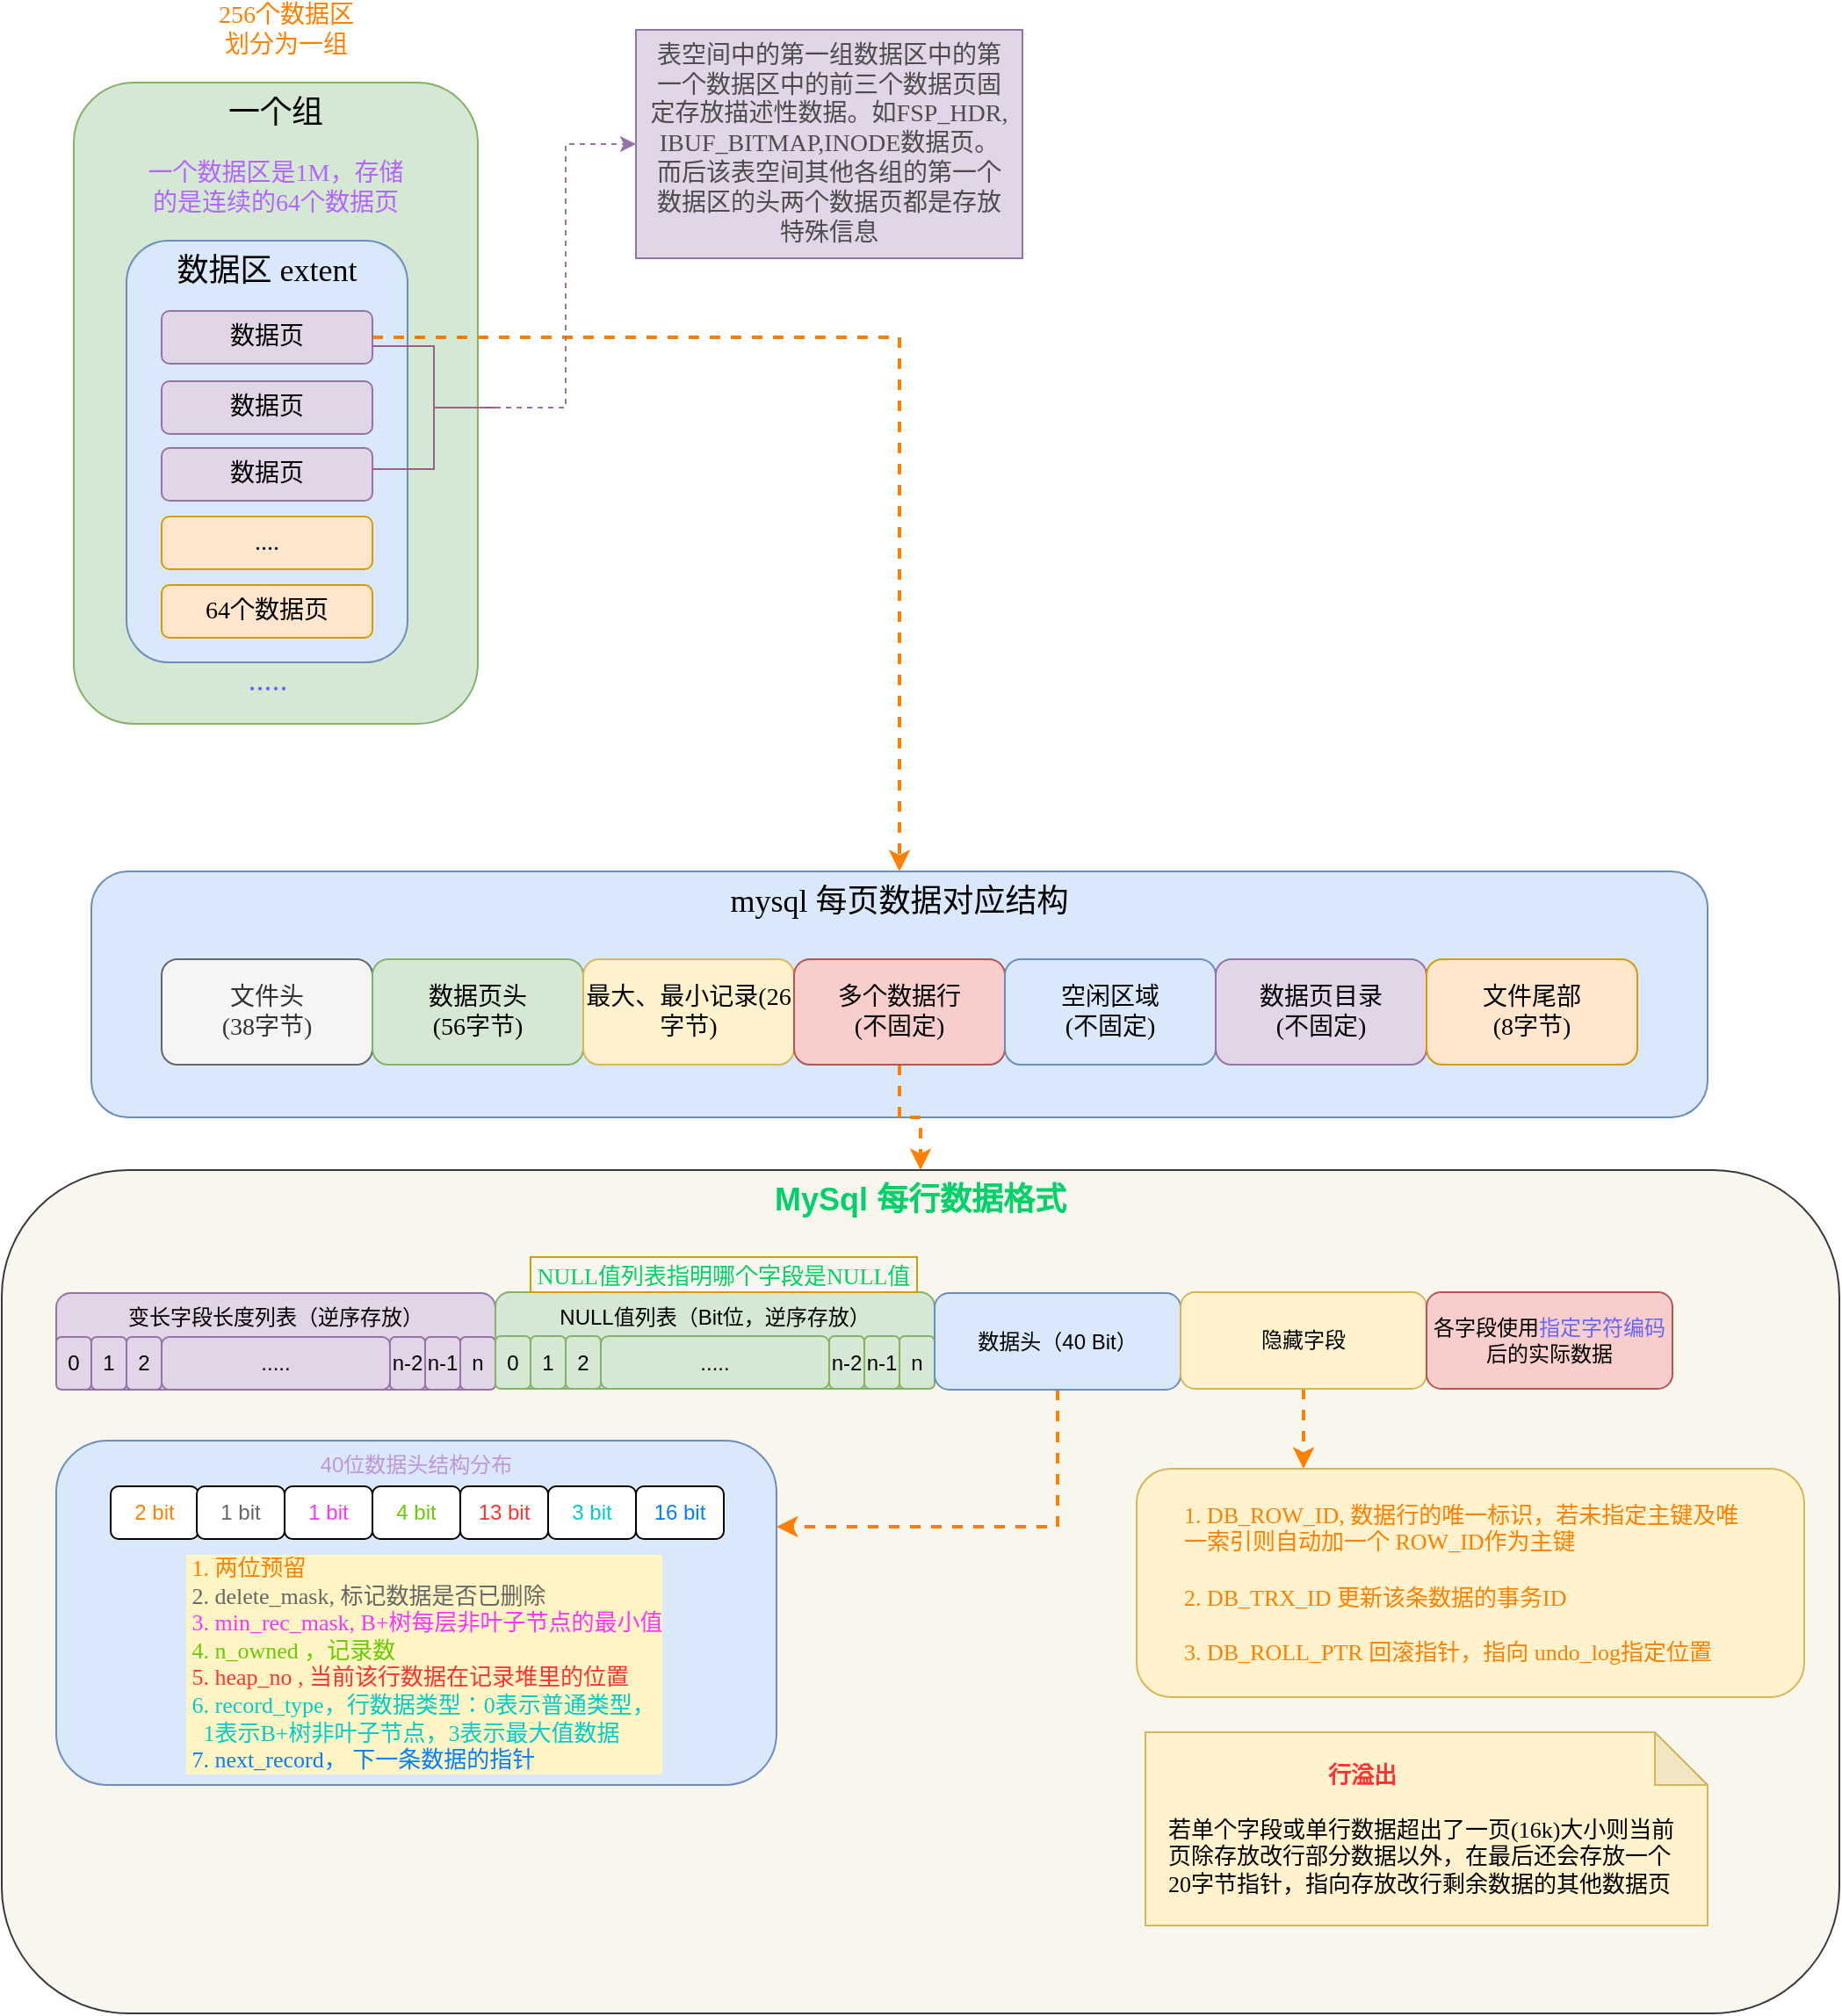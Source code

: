 <mxfile version="14.1.8" type="device" pages="2"><diagram id="W3wFVT-2R2XJt4Sm2jp0" name="MySQL底层数据结构"><mxGraphModel dx="1422" dy="822" grid="1" gridSize="10" guides="1" tooltips="1" connect="1" arrows="1" fold="1" page="1" pageScale="1" pageWidth="827" pageHeight="1169" math="0" shadow="0"><root><mxCell id="0"/><mxCell id="1" parent="0"/><mxCell id="JH9jD2ulBKJ6MG-4rt3J-68" value="一个组" style="rounded=1;whiteSpace=wrap;html=1;labelBackgroundColor=none;fillColor=#d5e8d4;fontFamily=Tahoma;fontSize=18;align=center;verticalAlign=top;strokeColor=#82b366;" parent="1" vertex="1"><mxGeometry x="170" y="70" width="230" height="365" as="geometry"/></mxCell><mxCell id="JH9jD2ulBKJ6MG-4rt3J-1" value="MySql 每行数据格式" style="rounded=1;whiteSpace=wrap;html=1;verticalAlign=top;fontStyle=1;fontSize=18;fillColor=#f9f7ed;strokeColor=#36393d;fontColor=#00D169;" parent="1" vertex="1"><mxGeometry x="129" y="689" width="1046" height="480" as="geometry"/></mxCell><mxCell id="JH9jD2ulBKJ6MG-4rt3J-2" value="变长字段长度列表（逆序存放）" style="rounded=1;whiteSpace=wrap;html=1;verticalAlign=top;fillColor=#e1d5e7;strokeColor=#9673a6;" parent="1" vertex="1"><mxGeometry x="160" y="759" width="250" height="55" as="geometry"/></mxCell><mxCell id="JH9jD2ulBKJ6MG-4rt3J-3" value="0" style="rounded=1;whiteSpace=wrap;html=1;fillColor=#e1d5e7;strokeColor=#9673a6;" parent="1" vertex="1"><mxGeometry x="160" y="784" width="20" height="30" as="geometry"/></mxCell><mxCell id="JH9jD2ulBKJ6MG-4rt3J-4" value="1" style="rounded=1;whiteSpace=wrap;html=1;fillColor=#e1d5e7;strokeColor=#9673a6;" parent="1" vertex="1"><mxGeometry x="180" y="784" width="20" height="30" as="geometry"/></mxCell><mxCell id="JH9jD2ulBKJ6MG-4rt3J-5" value="2" style="rounded=1;whiteSpace=wrap;html=1;fillColor=#e1d5e7;strokeColor=#9673a6;" parent="1" vertex="1"><mxGeometry x="200" y="784" width="20" height="30" as="geometry"/></mxCell><mxCell id="JH9jD2ulBKJ6MG-4rt3J-6" value="....." style="rounded=1;whiteSpace=wrap;html=1;fillColor=#e1d5e7;strokeColor=#9673a6;" parent="1" vertex="1"><mxGeometry x="220" y="784" width="130" height="30" as="geometry"/></mxCell><mxCell id="JH9jD2ulBKJ6MG-4rt3J-8" value="n-2" style="rounded=1;whiteSpace=wrap;html=1;fillColor=#e1d5e7;strokeColor=#9673a6;" parent="1" vertex="1"><mxGeometry x="350" y="784" width="20" height="30" as="geometry"/></mxCell><mxCell id="JH9jD2ulBKJ6MG-4rt3J-9" value="n-1" style="rounded=1;whiteSpace=wrap;html=1;fillColor=#e1d5e7;strokeColor=#9673a6;" parent="1" vertex="1"><mxGeometry x="370" y="784" width="20" height="30" as="geometry"/></mxCell><mxCell id="JH9jD2ulBKJ6MG-4rt3J-10" value="n" style="rounded=1;whiteSpace=wrap;html=1;fillColor=#e1d5e7;strokeColor=#9673a6;" parent="1" vertex="1"><mxGeometry x="390" y="784" width="20" height="30" as="geometry"/></mxCell><mxCell id="JH9jD2ulBKJ6MG-4rt3J-11" value="NULL值列表（Bit位，逆序存放）" style="rounded=1;whiteSpace=wrap;html=1;verticalAlign=top;fillColor=#d5e8d4;strokeColor=#82b366;" parent="1" vertex="1"><mxGeometry x="410" y="758.5" width="250" height="55" as="geometry"/></mxCell><mxCell id="JH9jD2ulBKJ6MG-4rt3J-12" value="0" style="rounded=1;whiteSpace=wrap;html=1;fillColor=#d5e8d4;strokeColor=#82b366;" parent="1" vertex="1"><mxGeometry x="410" y="783.5" width="20" height="30" as="geometry"/></mxCell><mxCell id="JH9jD2ulBKJ6MG-4rt3J-13" value="1" style="rounded=1;whiteSpace=wrap;html=1;fillColor=#d5e8d4;strokeColor=#82b366;" parent="1" vertex="1"><mxGeometry x="430" y="783.5" width="20" height="30" as="geometry"/></mxCell><mxCell id="JH9jD2ulBKJ6MG-4rt3J-14" value="2" style="rounded=1;whiteSpace=wrap;html=1;fillColor=#d5e8d4;strokeColor=#82b366;" parent="1" vertex="1"><mxGeometry x="450" y="783.5" width="20" height="30" as="geometry"/></mxCell><mxCell id="JH9jD2ulBKJ6MG-4rt3J-15" value="....." style="rounded=1;whiteSpace=wrap;html=1;fillColor=#d5e8d4;strokeColor=#82b366;" parent="1" vertex="1"><mxGeometry x="470" y="783.5" width="130" height="30" as="geometry"/></mxCell><mxCell id="JH9jD2ulBKJ6MG-4rt3J-16" value="n-2" style="rounded=1;whiteSpace=wrap;html=1;fillColor=#d5e8d4;strokeColor=#82b366;" parent="1" vertex="1"><mxGeometry x="600" y="783.5" width="20" height="30" as="geometry"/></mxCell><mxCell id="JH9jD2ulBKJ6MG-4rt3J-17" value="n-1" style="rounded=1;whiteSpace=wrap;html=1;fillColor=#d5e8d4;strokeColor=#82b366;" parent="1" vertex="1"><mxGeometry x="620" y="783.5" width="20" height="30" as="geometry"/></mxCell><mxCell id="JH9jD2ulBKJ6MG-4rt3J-18" value="n" style="rounded=1;whiteSpace=wrap;html=1;fillColor=#d5e8d4;strokeColor=#82b366;" parent="1" vertex="1"><mxGeometry x="640" y="783.5" width="20" height="30" as="geometry"/></mxCell><mxCell id="JH9jD2ulBKJ6MG-4rt3J-44" style="edgeStyle=orthogonalEdgeStyle;rounded=0;orthogonalLoop=1;jettySize=auto;html=1;exitX=0.5;exitY=1;exitDx=0;exitDy=0;fontFamily=Tahoma;fontSize=13;fontColor=#A680B8;dashed=1;strokeColor=#FF8000;strokeWidth=2;entryX=1;entryY=0.25;entryDx=0;entryDy=0;" parent="1" source="JH9jD2ulBKJ6MG-4rt3J-19" target="JH9jD2ulBKJ6MG-4rt3J-21" edge="1"><mxGeometry relative="1" as="geometry"><Array as="points"><mxPoint x="730" y="892"/></Array></mxGeometry></mxCell><mxCell id="JH9jD2ulBKJ6MG-4rt3J-19" value="数据头（40 Bit）" style="rounded=1;whiteSpace=wrap;html=1;verticalAlign=middle;fillColor=#dae8fc;strokeColor=#6c8ebf;" parent="1" vertex="1"><mxGeometry x="660" y="759" width="140" height="55" as="geometry"/></mxCell><mxCell id="JH9jD2ulBKJ6MG-4rt3J-49" style="edgeStyle=orthogonalEdgeStyle;rounded=0;orthogonalLoop=1;jettySize=auto;html=1;exitX=0.5;exitY=1;exitDx=0;exitDy=0;dashed=1;strokeColor=#FF8000;strokeWidth=2;fontFamily=Tahoma;fontSize=13;fontColor=#FF8000;entryX=0.25;entryY=0;entryDx=0;entryDy=0;" parent="1" source="JH9jD2ulBKJ6MG-4rt3J-20" target="JH9jD2ulBKJ6MG-4rt3J-47" edge="1"><mxGeometry relative="1" as="geometry"/></mxCell><mxCell id="JH9jD2ulBKJ6MG-4rt3J-20" value="隐藏字段" style="rounded=1;whiteSpace=wrap;html=1;verticalAlign=middle;labelBackgroundColor=none;fillColor=#fff2cc;strokeColor=#d6b656;" parent="1" vertex="1"><mxGeometry x="800" y="758.5" width="140" height="55" as="geometry"/></mxCell><mxCell id="JH9jD2ulBKJ6MG-4rt3J-21" value="&lt;font color=&quot;#c195d6&quot;&gt;40位数据头结构分布&lt;/font&gt;" style="rounded=1;whiteSpace=wrap;html=1;verticalAlign=top;fillColor=#dae8fc;strokeColor=#6c8ebf;" parent="1" vertex="1"><mxGeometry x="160" y="843" width="410" height="196" as="geometry"/></mxCell><mxCell id="JH9jD2ulBKJ6MG-4rt3J-22" value="2 bit" style="rounded=1;whiteSpace=wrap;html=1;fontColor=#FF8000;" parent="1" vertex="1"><mxGeometry x="191" y="869" width="50" height="30" as="geometry"/></mxCell><mxCell id="JH9jD2ulBKJ6MG-4rt3J-27" value="1 bit" style="rounded=1;whiteSpace=wrap;html=1;fontColor=#666666;" parent="1" vertex="1"><mxGeometry x="240" y="869" width="50" height="30" as="geometry"/></mxCell><mxCell id="JH9jD2ulBKJ6MG-4rt3J-28" value="1 bit" style="rounded=1;whiteSpace=wrap;html=1;fontColor=#FF33FF;" parent="1" vertex="1"><mxGeometry x="290" y="869" width="50" height="30" as="geometry"/></mxCell><mxCell id="JH9jD2ulBKJ6MG-4rt3J-36" value="4 bit" style="rounded=1;whiteSpace=wrap;html=1;fontColor=#66CC00;" parent="1" vertex="1"><mxGeometry x="340" y="869" width="50" height="30" as="geometry"/></mxCell><mxCell id="JH9jD2ulBKJ6MG-4rt3J-37" value="13 bit" style="rounded=1;whiteSpace=wrap;html=1;fontColor=#FF3333;" parent="1" vertex="1"><mxGeometry x="390" y="869" width="50" height="30" as="geometry"/></mxCell><mxCell id="JH9jD2ulBKJ6MG-4rt3J-38" value="3 bit" style="rounded=1;whiteSpace=wrap;html=1;fontColor=#00CCCC;" parent="1" vertex="1"><mxGeometry x="440" y="869" width="50" height="30" as="geometry"/></mxCell><mxCell id="JH9jD2ulBKJ6MG-4rt3J-39" value="16 bit" style="rounded=1;whiteSpace=wrap;html=1;fontColor=#007FFF;" parent="1" vertex="1"><mxGeometry x="490" y="869" width="50" height="30" as="geometry"/></mxCell><mxCell id="JH9jD2ulBKJ6MG-4rt3J-43" value="&amp;nbsp;1. 两位预留&lt;br style=&quot;font-size: 13px&quot;&gt;&lt;span style=&quot;color: rgb(102 , 102 , 102) ; font-size: 13px&quot;&gt;&amp;nbsp;2. delete_mask, 标记数据是否已删除&lt;br style=&quot;font-size: 13px&quot;&gt;&lt;/span&gt;&lt;span style=&quot;color: rgb(255 , 51 , 255) ; font-size: 13px&quot;&gt;&amp;nbsp;3. min_rec_mask, B+树每层非叶子节点的最小值&lt;br style=&quot;font-size: 13px&quot;&gt;&lt;/span&gt;&lt;span style=&quot;color: rgb(102 , 204 , 0) ; font-size: 13px&quot;&gt;&amp;nbsp;4. n_owned ，记录数&lt;br style=&quot;font-size: 13px&quot;&gt;&lt;/span&gt;&lt;span style=&quot;color: rgb(255 , 51 , 51) ; font-size: 13px&quot;&gt;&amp;nbsp;5. heap_no , 当前该行数据在记录堆里的位置&lt;br style=&quot;font-size: 13px&quot;&gt;&lt;/span&gt;&lt;font color=&quot;#00cccc&quot;&gt;&lt;span style=&quot;font-size: 13px&quot;&gt;&amp;nbsp;&lt;/span&gt;&lt;span style=&quot;font-size: 13px&quot;&gt;6. record_type，行数据类型：0表示普通类型，&lt;/span&gt;&lt;br style=&quot;font-size: 13px&quot;&gt;&lt;/font&gt;&lt;span style=&quot;font-size: 13px&quot;&gt;&lt;font color=&quot;#00cccc&quot;&gt;&amp;nbsp; &amp;nbsp;1表示B+树非叶子节点，3表示最大值数据&lt;/font&gt;&lt;br style=&quot;font-size: 13px&quot;&gt;&lt;/span&gt;&lt;span style=&quot;color: rgb(0 , 127 , 255) ; font-size: 13px&quot;&gt;&amp;nbsp;7. next_record， 下一条数据的指针&lt;/span&gt;&lt;span style=&quot;color: rgb(255 , 51 , 255) ; font-size: 13px&quot;&gt;&lt;br style=&quot;font-size: 13px&quot;&gt;&lt;/span&gt;" style="text;html=1;strokeColor=none;fillColor=none;align=left;verticalAlign=top;whiteSpace=wrap;rounded=0;fontColor=#FF8000;fontSize=13;fontFamily=Tahoma;spacingTop=0;labelBackgroundColor=#FFF4C3;horizontal=1;spacing=4;" parent="1" vertex="1"><mxGeometry x="230" y="899" width="299" height="130" as="geometry"/></mxCell><mxCell id="JH9jD2ulBKJ6MG-4rt3J-45" value="NULL值列表指明哪个字段是NULL值" style="text;html=1;strokeColor=#d79b00;align=center;verticalAlign=middle;whiteSpace=wrap;rounded=0;labelBackgroundColor=none;fontFamily=Tahoma;fontSize=13;fontColor=#00D169;" parent="1" vertex="1"><mxGeometry x="430" y="738.5" width="220" height="20" as="geometry"/></mxCell><mxCell id="JH9jD2ulBKJ6MG-4rt3J-46" value="各字段使用&lt;font color=&quot;#6666ff&quot;&gt;指定字符编码&lt;/font&gt;后的实际数据" style="rounded=1;whiteSpace=wrap;html=1;verticalAlign=middle;fillColor=#f8cecc;strokeColor=#b85450;" parent="1" vertex="1"><mxGeometry x="940" y="758.5" width="140" height="55" as="geometry"/></mxCell><mxCell id="JH9jD2ulBKJ6MG-4rt3J-47" value="" style="rounded=1;whiteSpace=wrap;html=1;labelBackgroundColor=none;fillColor=#fff2cc;fontFamily=Tahoma;fontSize=13;align=left;strokeColor=#d6b656;" parent="1" vertex="1"><mxGeometry x="775" y="859" width="380" height="130" as="geometry"/></mxCell><mxCell id="JH9jD2ulBKJ6MG-4rt3J-48" value="1. DB_ROW_ID, 数据行的唯一标识，若未指定主键及唯一索引则自动加一个 ROW_ID作为主键&lt;br style=&quot;font-size: 13px;&quot;&gt;&lt;br style=&quot;font-size: 13px;&quot;&gt;2. DB_TRX_ID 更新该条数据的事务ID&lt;br style=&quot;font-size: 13px;&quot;&gt;&lt;br style=&quot;font-size: 13px;&quot;&gt;3. DB_ROLL_PTR 回滚指针，指向 undo_log指定位置" style="text;html=1;strokeColor=none;fillColor=none;align=left;verticalAlign=middle;whiteSpace=wrap;rounded=0;labelBackgroundColor=none;fontFamily=Tahoma;fontSize=13;fontColor=#FF8000;" parent="1" vertex="1"><mxGeometry x="800" y="869" width="330" height="110" as="geometry"/></mxCell><mxCell id="JH9jD2ulBKJ6MG-4rt3J-50" value="&amp;nbsp; &amp;nbsp; &amp;nbsp; &amp;nbsp; &amp;nbsp; &amp;nbsp; &amp;nbsp; &amp;nbsp; &amp;nbsp; &amp;nbsp; &amp;nbsp; &amp;nbsp; &amp;nbsp; &amp;nbsp; &lt;b&gt;&lt;font color=&quot;#ff3333&quot;&gt;行溢出&lt;br&gt;&lt;/font&gt;&lt;/b&gt;&lt;br&gt;若单个字段或单行数据超出了一页(16k)大小则当前页除存放改行部分数据以外，在最后还会存放一个20字节指针，指向存放改行剩余数据的其他数据页" style="shape=note;whiteSpace=wrap;html=1;backgroundOutline=1;darkOpacity=0.05;labelBackgroundColor=none;fillColor=#fff2cc;fontFamily=Tahoma;fontSize=13;align=left;strokeColor=#d6b656;spacingTop=0;spacingBottom=0;spacingLeft=11;spacingRight=9;" parent="1" vertex="1"><mxGeometry x="780" y="1009" width="320" height="110" as="geometry"/></mxCell><mxCell id="JH9jD2ulBKJ6MG-4rt3J-51" value="mysql 每页数据对应结构" style="rounded=1;whiteSpace=wrap;html=1;labelBackgroundColor=none;fillColor=#dae8fc;fontFamily=Tahoma;fontSize=18;align=center;verticalAlign=top;strokeColor=#6c8ebf;" parent="1" vertex="1"><mxGeometry x="180" y="519" width="920" height="140" as="geometry"/></mxCell><mxCell id="JH9jD2ulBKJ6MG-4rt3J-52" value="文件头&lt;br&gt;(38字节)" style="rounded=1;whiteSpace=wrap;html=1;labelBackgroundColor=none;fillColor=#f5f5f5;fontFamily=Tahoma;fontSize=14;align=center;strokeColor=#666666;fontColor=#333333;" parent="1" vertex="1"><mxGeometry x="220" y="569" width="120" height="60" as="geometry"/></mxCell><mxCell id="JH9jD2ulBKJ6MG-4rt3J-53" value="数据页头&lt;br&gt;(56字节)" style="rounded=1;whiteSpace=wrap;html=1;labelBackgroundColor=none;fillColor=#d5e8d4;fontFamily=Tahoma;fontSize=14;align=center;strokeColor=#82b366;" parent="1" vertex="1"><mxGeometry x="340" y="569" width="120" height="60" as="geometry"/></mxCell><mxCell id="JH9jD2ulBKJ6MG-4rt3J-54" value="最大、最小记录(26字节)" style="rounded=1;whiteSpace=wrap;html=1;labelBackgroundColor=none;fillColor=#fff2cc;fontFamily=Tahoma;fontSize=14;align=center;strokeColor=#d6b656;" parent="1" vertex="1"><mxGeometry x="460" y="569" width="120" height="60" as="geometry"/></mxCell><mxCell id="JH9jD2ulBKJ6MG-4rt3J-59" style="edgeStyle=orthogonalEdgeStyle;rounded=0;orthogonalLoop=1;jettySize=auto;html=1;exitX=0.5;exitY=1;exitDx=0;exitDy=0;entryX=0.5;entryY=0;entryDx=0;entryDy=0;dashed=1;strokeColor=#FF8000;strokeWidth=2;fontFamily=Tahoma;fontSize=18;fontColor=#FF8000;" parent="1" source="JH9jD2ulBKJ6MG-4rt3J-55" target="JH9jD2ulBKJ6MG-4rt3J-1" edge="1"><mxGeometry relative="1" as="geometry"/></mxCell><mxCell id="JH9jD2ulBKJ6MG-4rt3J-55" value="多个数据行&lt;br&gt;(不固定)" style="rounded=1;whiteSpace=wrap;html=1;labelBackgroundColor=none;fillColor=#f8cecc;fontFamily=Tahoma;fontSize=14;align=center;strokeColor=#b85450;" parent="1" vertex="1"><mxGeometry x="580" y="569" width="120" height="60" as="geometry"/></mxCell><mxCell id="JH9jD2ulBKJ6MG-4rt3J-56" value="空闲区域&lt;br&gt;(不固定)" style="rounded=1;whiteSpace=wrap;html=1;labelBackgroundColor=none;fillColor=#dae8fc;fontFamily=Tahoma;fontSize=14;align=center;strokeColor=#6c8ebf;" parent="1" vertex="1"><mxGeometry x="700" y="569" width="120" height="60" as="geometry"/></mxCell><mxCell id="JH9jD2ulBKJ6MG-4rt3J-57" value="数据页目录&lt;br&gt;(不固定)" style="rounded=1;whiteSpace=wrap;html=1;labelBackgroundColor=none;fillColor=#e1d5e7;fontFamily=Tahoma;fontSize=14;align=center;strokeColor=#9673a6;" parent="1" vertex="1"><mxGeometry x="820" y="569" width="120" height="60" as="geometry"/></mxCell><mxCell id="JH9jD2ulBKJ6MG-4rt3J-58" value="文件尾部&lt;br&gt;(8字节)" style="rounded=1;whiteSpace=wrap;html=1;labelBackgroundColor=none;fillColor=#ffe6cc;fontFamily=Tahoma;fontSize=14;align=center;strokeColor=#d79b00;" parent="1" vertex="1"><mxGeometry x="940" y="569" width="120" height="60" as="geometry"/></mxCell><mxCell id="JH9jD2ulBKJ6MG-4rt3J-60" value="数据区 extent" style="rounded=1;whiteSpace=wrap;html=1;labelBackgroundColor=none;fillColor=#dae8fc;fontFamily=Tahoma;fontSize=18;align=center;verticalAlign=top;strokeColor=#6c8ebf;" parent="1" vertex="1"><mxGeometry x="200" y="160" width="160" height="240" as="geometry"/></mxCell><mxCell id="JH9jD2ulBKJ6MG-4rt3J-65" style="edgeStyle=orthogonalEdgeStyle;rounded=0;orthogonalLoop=1;jettySize=auto;html=1;exitX=1;exitY=0.5;exitDx=0;exitDy=0;entryX=0.5;entryY=0;entryDx=0;entryDy=0;dashed=1;strokeColor=#FF8000;strokeWidth=2;fontFamily=Tahoma;fontSize=14;fontColor=#FF8000;" parent="1" source="JH9jD2ulBKJ6MG-4rt3J-61" target="JH9jD2ulBKJ6MG-4rt3J-51" edge="1"><mxGeometry relative="1" as="geometry"/></mxCell><mxCell id="JH9jD2ulBKJ6MG-4rt3J-61" value="数据页" style="rounded=1;whiteSpace=wrap;html=1;labelBackgroundColor=none;fillColor=#e1d5e7;fontFamily=Tahoma;fontSize=14;align=center;strokeColor=#9673a6;" parent="1" vertex="1"><mxGeometry x="220" y="200" width="120" height="30" as="geometry"/></mxCell><mxCell id="JH9jD2ulBKJ6MG-4rt3J-62" value="数据页" style="rounded=1;whiteSpace=wrap;html=1;labelBackgroundColor=none;fillColor=#e1d5e7;fontFamily=Tahoma;fontSize=14;align=center;strokeColor=#9673a6;" parent="1" vertex="1"><mxGeometry x="220" y="240" width="120" height="30" as="geometry"/></mxCell><mxCell id="JH9jD2ulBKJ6MG-4rt3J-63" value="...." style="rounded=1;whiteSpace=wrap;html=1;labelBackgroundColor=none;fillColor=#ffe6cc;fontFamily=Tahoma;fontSize=14;align=center;strokeColor=#d79b00;" parent="1" vertex="1"><mxGeometry x="220" y="317" width="120" height="30" as="geometry"/></mxCell><mxCell id="JH9jD2ulBKJ6MG-4rt3J-64" value="64个数据页" style="rounded=1;whiteSpace=wrap;html=1;labelBackgroundColor=none;fillColor=#ffe6cc;fontFamily=Tahoma;fontSize=14;align=center;strokeColor=#d79b00;" parent="1" vertex="1"><mxGeometry x="220" y="356" width="120" height="30" as="geometry"/></mxCell><mxCell id="JH9jD2ulBKJ6MG-4rt3J-66" value="一个数据区是1M，存储的是连续的64个数据页" style="text;html=1;strokeColor=none;fillColor=none;align=center;verticalAlign=middle;whiteSpace=wrap;rounded=0;labelBackgroundColor=none;fontFamily=Tahoma;fontSize=14;fontColor=#B266FF;" parent="1" vertex="1"><mxGeometry x="210" y="120" width="150" height="20" as="geometry"/></mxCell><mxCell id="JH9jD2ulBKJ6MG-4rt3J-67" value="256个数据区划分为一组" style="text;html=1;strokeColor=none;fillColor=none;align=center;verticalAlign=middle;whiteSpace=wrap;rounded=0;labelBackgroundColor=none;fontFamily=Tahoma;fontSize=14;fontColor=#FF8000;" parent="1" vertex="1"><mxGeometry x="245.5" y="30" width="90" height="20" as="geometry"/></mxCell><mxCell id="JH9jD2ulBKJ6MG-4rt3J-69" value="....." style="text;html=1;strokeColor=none;fillColor=none;align=center;verticalAlign=middle;whiteSpace=wrap;rounded=0;labelBackgroundColor=none;fontFamily=Tahoma;fontSize=18;fontColor=#6666FF;" parent="1" vertex="1"><mxGeometry x="245.5" y="400" width="69" height="20" as="geometry"/></mxCell><mxCell id="JH9jD2ulBKJ6MG-4rt3J-71" value="表空间中的第一组数据区中的第一个数据区中的前三个数据页固定存放描述性数据。如FSP_HDR, IBUF_BITMAP,INODE数据页。而后该表空间其他各组的第一个数据区的头两个数据页都是存放特殊信息" style="text;html=1;strokeColor=#9673a6;fillColor=#e1d5e7;align=center;verticalAlign=middle;whiteSpace=wrap;rounded=0;labelBackgroundColor=none;fontFamily=Tahoma;fontSize=14;fontColor=#4D4D4D;spacingBottom=0;spacingLeft=6;spacingRight=6;" parent="1" vertex="1"><mxGeometry x="490" y="40" width="220" height="130" as="geometry"/></mxCell><mxCell id="JH9jD2ulBKJ6MG-4rt3J-72" value="数据页" style="rounded=1;whiteSpace=wrap;html=1;labelBackgroundColor=none;fillColor=#e1d5e7;fontFamily=Tahoma;fontSize=14;align=center;strokeColor=#9673a6;" parent="1" vertex="1"><mxGeometry x="220" y="278" width="120" height="30" as="geometry"/></mxCell><mxCell id="JH9jD2ulBKJ6MG-4rt3J-74" style="edgeStyle=orthogonalEdgeStyle;rounded=0;orthogonalLoop=1;jettySize=auto;html=1;exitX=0;exitY=0.5;exitDx=0;exitDy=0;exitPerimeter=0;entryX=0;entryY=0.5;entryDx=0;entryDy=0;dashed=1;strokeColor=#9673a6;strokeWidth=1;fontFamily=Tahoma;fontSize=12;fontColor=#333333;fillColor=#e1d5e7;" parent="1" source="JH9jD2ulBKJ6MG-4rt3J-73" target="JH9jD2ulBKJ6MG-4rt3J-71" edge="1"><mxGeometry relative="1" as="geometry"/></mxCell><mxCell id="JH9jD2ulBKJ6MG-4rt3J-73" value="" style="strokeWidth=1;html=1;shape=mxgraph.flowchart.annotation_2;align=left;labelPosition=right;pointerEvents=1;labelBackgroundColor=none;fillColor=#e6d0de;fontFamily=Tahoma;fontSize=12;direction=west;strokeColor=#996185;gradientColor=#d5739d;" parent="1" vertex="1"><mxGeometry x="340" y="220" width="70" height="70" as="geometry"/></mxCell></root></mxGraphModel></diagram><diagram id="HLR2pGF6OGbKerVawsGT" name="Linux存储系统分层结构"><mxGraphModel dx="981" dy="567" grid="1" gridSize="10" guides="1" tooltips="1" connect="1" arrows="1" fold="1" page="1" pageScale="1" pageWidth="827" pageHeight="1169" math="0" shadow="0"><root><mxCell id="e93rAdlHMff2TMBjjK6E-0"/><mxCell id="e93rAdlHMff2TMBjjK6E-1" parent="e93rAdlHMff2TMBjjK6E-0"/><mxCell id="e93rAdlHMff2TMBjjK6E-2" value="VFS 层" style="rounded=1;whiteSpace=wrap;html=1;fillColor=#fff2cc;strokeColor=#d6b656;" vertex="1" parent="e93rAdlHMff2TMBjjK6E-1"><mxGeometry x="220" y="190" width="180" height="40" as="geometry"/></mxCell><mxCell id="e93rAdlHMff2TMBjjK6E-3" value="NFS" style="rounded=1;whiteSpace=wrap;html=1;fillColor=#e1d5e7;strokeColor=#9673a6;" vertex="1" parent="e93rAdlHMff2TMBjjK6E-1"><mxGeometry x="220" y="230" width="60" height="30" as="geometry"/></mxCell><mxCell id="e93rAdlHMff2TMBjjK6E-5" value="Ext2" style="rounded=1;whiteSpace=wrap;html=1;fillColor=#e1d5e7;strokeColor=#9673a6;" vertex="1" parent="e93rAdlHMff2TMBjjK6E-1"><mxGeometry x="280" y="230" width="60" height="30" as="geometry"/></mxCell><mxCell id="e93rAdlHMff2TMBjjK6E-6" value="Ext3" style="rounded=1;whiteSpace=wrap;html=1;fillColor=#e1d5e7;strokeColor=#9673a6;" vertex="1" parent="e93rAdlHMff2TMBjjK6E-1"><mxGeometry x="340" y="230" width="60" height="30" as="geometry"/></mxCell><mxCell id="e93rAdlHMff2TMBjjK6E-8" value="Page Cache" style="rounded=1;whiteSpace=wrap;html=1;fillColor=#ffe6cc;strokeColor=#d79b00;" vertex="1" parent="e93rAdlHMff2TMBjjK6E-1"><mxGeometry x="220" y="260" width="180" height="40" as="geometry"/></mxCell><mxCell id="e93rAdlHMff2TMBjjK6E-23" style="edgeStyle=orthogonalEdgeStyle;rounded=0;orthogonalLoop=1;jettySize=auto;html=1;exitX=0;exitY=0.5;exitDx=0;exitDy=0;entryX=1;entryY=0.5;entryDx=0;entryDy=0;fontSize=10;fontColor=#6666FF;dashed=1;fillColor=#f8cecc;strokeColor=#b85450;" edge="1" parent="e93rAdlHMff2TMBjjK6E-1" source="e93rAdlHMff2TMBjjK6E-9" target="e93rAdlHMff2TMBjjK6E-22"><mxGeometry relative="1" as="geometry"/></mxCell><mxCell id="e93rAdlHMff2TMBjjK6E-9" value="通用块层" style="rounded=1;whiteSpace=wrap;html=1;fillColor=#d5e8d4;strokeColor=#82b366;" vertex="1" parent="e93rAdlHMff2TMBjjK6E-1"><mxGeometry x="220" y="300" width="180" height="40" as="geometry"/></mxCell><mxCell id="e93rAdlHMff2TMBjjK6E-10" value="IO调度层" style="rounded=1;whiteSpace=wrap;html=1;fillColor=#f8cecc;strokeColor=#b85450;" vertex="1" parent="e93rAdlHMff2TMBjjK6E-1"><mxGeometry x="220" y="340" width="180" height="40" as="geometry"/></mxCell><mxCell id="e93rAdlHMff2TMBjjK6E-11" value="Block设备驱动层" style="rounded=1;whiteSpace=wrap;html=1;fillColor=#dae8fc;strokeColor=#6c8ebf;" vertex="1" parent="e93rAdlHMff2TMBjjK6E-1"><mxGeometry x="220" y="380" width="180" height="40" as="geometry"/></mxCell><mxCell id="e93rAdlHMff2TMBjjK6E-12" value="Block设备层" style="rounded=1;whiteSpace=wrap;html=1;fillColor=#d5e8d4;strokeColor=#82b366;" vertex="1" parent="e93rAdlHMff2TMBjjK6E-1"><mxGeometry x="220" y="420" width="180" height="40" as="geometry"/></mxCell><mxCell id="e93rAdlHMff2TMBjjK6E-13" value="1. mysql发起一次随机读写，实际会把磁盘IO请求交给Linux操作系统的VFS层。&lt;br style=&quot;font-size: 10px;&quot;&gt;2. 接着由VFS决定将IO请求交给具体的文件系统。&lt;br style=&quot;font-size: 10px;&quot;&gt;3. 文件系统会先在 Page Cache这个基于内存的缓存里查找数据，找到则返回，找不到则继续往下一层 通用Block层 发起请求。&lt;br style=&quot;font-size: 10px;&quot;&gt;4. 请求进入到 通用block层后，IO请求会转换为Block IO, 之后将block io请求转交给 IO 调度层&lt;br style=&quot;font-size: 10px;&quot;&gt;5. IO调度层接收到请求后，使用默认 CFQ公平调度算法进行调度。" style="text;html=1;strokeColor=none;fillColor=none;align=left;verticalAlign=middle;whiteSpace=wrap;rounded=0;fontSize=10;fontColor=#6666FF;" vertex="1" parent="e93rAdlHMff2TMBjjK6E-1"><mxGeometry x="460" y="190" width="260" height="140" as="geometry"/></mxCell><mxCell id="e93rAdlHMff2TMBjjK6E-19" style="edgeStyle=orthogonalEdgeStyle;rounded=0;orthogonalLoop=1;jettySize=auto;html=1;exitX=1;exitY=0.5;exitDx=0;exitDy=0;entryX=0;entryY=0.5;entryDx=0;entryDy=0;fontColor=#333333;" edge="1" parent="e93rAdlHMff2TMBjjK6E-1" source="e93rAdlHMff2TMBjjK6E-14" target="e93rAdlHMff2TMBjjK6E-15"><mxGeometry relative="1" as="geometry"><Array as="points"><mxPoint x="180" y="677.5"/><mxPoint x="180" y="622.5"/></Array></mxGeometry></mxCell><mxCell id="e93rAdlHMff2TMBjjK6E-20" style="edgeStyle=orthogonalEdgeStyle;rounded=0;orthogonalLoop=1;jettySize=auto;html=1;exitX=1;exitY=0.5;exitDx=0;exitDy=0;entryX=0;entryY=0.5;entryDx=0;entryDy=0;fontColor=#333333;" edge="1" parent="e93rAdlHMff2TMBjjK6E-1" source="e93rAdlHMff2TMBjjK6E-14" target="e93rAdlHMff2TMBjjK6E-16"><mxGeometry relative="1" as="geometry"/></mxCell><mxCell id="e93rAdlHMff2TMBjjK6E-21" style="edgeStyle=orthogonalEdgeStyle;rounded=0;orthogonalLoop=1;jettySize=auto;html=1;exitX=1;exitY=0.5;exitDx=0;exitDy=0;entryX=0;entryY=0.5;entryDx=0;entryDy=0;fontColor=#333333;" edge="1" parent="e93rAdlHMff2TMBjjK6E-1" source="e93rAdlHMff2TMBjjK6E-14" target="e93rAdlHMff2TMBjjK6E-17"><mxGeometry relative="1" as="geometry"/></mxCell><mxCell id="e93rAdlHMff2TMBjjK6E-14" value="磁盘缓存在Linux中的三种类型" style="rounded=1;whiteSpace=wrap;html=1;align=left;fontColor=#333333;" vertex="1" parent="e93rAdlHMff2TMBjjK6E-1"><mxGeometry x="50" y="657.5" width="100" height="40" as="geometry"/></mxCell><mxCell id="e93rAdlHMff2TMBjjK6E-15" value="Dentry Cache" style="rounded=1;whiteSpace=wrap;html=1;align=left;fontColor=#333333;" vertex="1" parent="e93rAdlHMff2TMBjjK6E-1"><mxGeometry x="210" y="607.5" width="80" height="30" as="geometry"/></mxCell><mxCell id="e93rAdlHMff2TMBjjK6E-16" value="Page Cache" style="rounded=1;whiteSpace=wrap;html=1;align=left;fontColor=#333333;" vertex="1" parent="e93rAdlHMff2TMBjjK6E-1"><mxGeometry x="210" y="662.5" width="80" height="30" as="geometry"/></mxCell><mxCell id="e93rAdlHMff2TMBjjK6E-17" value="Buffer Cache" style="rounded=1;whiteSpace=wrap;html=1;align=left;fontColor=#333333;" vertex="1" parent="e93rAdlHMff2TMBjjK6E-1"><mxGeometry x="210" y="712.5" width="80" height="30" as="geometry"/></mxCell><mxCell id="e93rAdlHMff2TMBjjK6E-22" value="&lt;span style=&quot;font-size: 10px; background-color: rgb(255, 255, 255);&quot;&gt;由于绝大多数情况的 I/O 操作是跟块设备打交道，所以 Linux 在此提供了一个类似 vfs 层的块设备操作抽象层。下层对接各种不同属性的块设备，对上提供统一的 Block IO 请求标准。&lt;/span&gt;" style="text;html=1;strokeColor=none;fillColor=none;align=center;verticalAlign=middle;whiteSpace=wrap;rounded=0;fontSize=10;fontColor=#6666FF;" vertex="1" parent="e93rAdlHMff2TMBjjK6E-1"><mxGeometry x="20" y="270" width="150" height="100" as="geometry"/></mxCell><mxCell id="e93rAdlHMff2TMBjjK6E-32" style="edgeStyle=orthogonalEdgeStyle;rounded=0;orthogonalLoop=1;jettySize=auto;html=1;exitX=1;exitY=0.5;exitDx=0;exitDy=0;entryX=0;entryY=0.5;entryDx=0;entryDy=0;dashed=1;fontSize=10;fontColor=#333333;" edge="1" parent="e93rAdlHMff2TMBjjK6E-1" source="e93rAdlHMff2TMBjjK6E-25" target="e93rAdlHMff2TMBjjK6E-26"><mxGeometry relative="1" as="geometry"/></mxCell><mxCell id="e93rAdlHMff2TMBjjK6E-33" style="edgeStyle=orthogonalEdgeStyle;rounded=0;orthogonalLoop=1;jettySize=auto;html=1;exitX=1;exitY=0.5;exitDx=0;exitDy=0;entryX=0;entryY=0.5;entryDx=0;entryDy=0;dashed=1;fontSize=10;fontColor=#333333;" edge="1" parent="e93rAdlHMff2TMBjjK6E-1" source="e93rAdlHMff2TMBjjK6E-25" target="e93rAdlHMff2TMBjjK6E-28"><mxGeometry relative="1" as="geometry"/></mxCell><mxCell id="e93rAdlHMff2TMBjjK6E-34" style="edgeStyle=orthogonalEdgeStyle;rounded=0;orthogonalLoop=1;jettySize=auto;html=1;exitX=1;exitY=0.5;exitDx=0;exitDy=0;entryX=0;entryY=0.5;entryDx=0;entryDy=0;dashed=1;fontSize=10;fontColor=#333333;" edge="1" parent="e93rAdlHMff2TMBjjK6E-1" source="e93rAdlHMff2TMBjjK6E-25" target="e93rAdlHMff2TMBjjK6E-29"><mxGeometry relative="1" as="geometry"/></mxCell><mxCell id="e93rAdlHMff2TMBjjK6E-35" style="edgeStyle=orthogonalEdgeStyle;rounded=0;orthogonalLoop=1;jettySize=auto;html=1;exitX=1;exitY=0.5;exitDx=0;exitDy=0;entryX=0;entryY=0.5;entryDx=0;entryDy=0;dashed=1;fontSize=10;fontColor=#333333;" edge="1" parent="e93rAdlHMff2TMBjjK6E-1" source="e93rAdlHMff2TMBjjK6E-25" target="e93rAdlHMff2TMBjjK6E-30"><mxGeometry relative="1" as="geometry"/></mxCell><mxCell id="e93rAdlHMff2TMBjjK6E-36" style="edgeStyle=orthogonalEdgeStyle;rounded=0;orthogonalLoop=1;jettySize=auto;html=1;exitX=1;exitY=0.5;exitDx=0;exitDy=0;entryX=0;entryY=0.5;entryDx=0;entryDy=0;dashed=1;fontSize=10;fontColor=#333333;" edge="1" parent="e93rAdlHMff2TMBjjK6E-1" source="e93rAdlHMff2TMBjjK6E-25" target="e93rAdlHMff2TMBjjK6E-31"><mxGeometry relative="1" as="geometry"/></mxCell><mxCell id="e93rAdlHMff2TMBjjK6E-39" style="edgeStyle=orthogonalEdgeStyle;rounded=0;orthogonalLoop=1;jettySize=auto;html=1;exitX=0.5;exitY=1;exitDx=0;exitDy=0;entryX=0.5;entryY=0;entryDx=0;entryDy=0;entryPerimeter=0;dashed=1;fontSize=9;fontColor=#333333;curved=1;fillColor=#fff2cc;strokeColor=#d6b656;" edge="1" parent="e93rAdlHMff2TMBjjK6E-1" source="e93rAdlHMff2TMBjjK6E-25" target="e93rAdlHMff2TMBjjK6E-38"><mxGeometry relative="1" as="geometry"/></mxCell><mxCell id="e93rAdlHMff2TMBjjK6E-25" value="IO调度器" style="rounded=1;whiteSpace=wrap;html=1;fontSize=10;align=center;fontColor=#333333;" vertex="1" parent="e93rAdlHMff2TMBjjK6E-1"><mxGeometry x="410" y="560" width="70" height="30" as="geometry"/></mxCell><mxCell id="e93rAdlHMff2TMBjjK6E-26" value="Elevator" style="rounded=1;whiteSpace=wrap;html=1;fontSize=10;align=center;fontColor=#333333;" vertex="1" parent="e93rAdlHMff2TMBjjK6E-1"><mxGeometry x="520" y="460" width="80" height="30" as="geometry"/></mxCell><mxCell id="e93rAdlHMff2TMBjjK6E-46" style="edgeStyle=orthogonalEdgeStyle;curved=1;rounded=0;orthogonalLoop=1;jettySize=auto;html=1;exitX=1;exitY=0.5;exitDx=0;exitDy=0;entryX=0;entryY=0.5;entryDx=0;entryDy=0;dashed=1;fontSize=8;fontColor=#333333;" edge="1" parent="e93rAdlHMff2TMBjjK6E-1" source="e93rAdlHMff2TMBjjK6E-28" target="e93rAdlHMff2TMBjjK6E-45"><mxGeometry relative="1" as="geometry"/></mxCell><mxCell id="e93rAdlHMff2TMBjjK6E-28" value="Anticipatory" style="rounded=1;whiteSpace=wrap;html=1;fontSize=10;align=center;fontColor=#333333;" vertex="1" parent="e93rAdlHMff2TMBjjK6E-1"><mxGeometry x="520" y="510" width="80" height="30" as="geometry"/></mxCell><mxCell id="e93rAdlHMff2TMBjjK6E-44" style="edgeStyle=orthogonalEdgeStyle;curved=1;rounded=0;orthogonalLoop=1;jettySize=auto;html=1;exitX=1;exitY=0.5;exitDx=0;exitDy=0;dashed=1;fontSize=8;fontColor=#333333;" edge="1" parent="e93rAdlHMff2TMBjjK6E-1" source="e93rAdlHMff2TMBjjK6E-29" target="e93rAdlHMff2TMBjjK6E-43"><mxGeometry relative="1" as="geometry"/></mxCell><mxCell id="e93rAdlHMff2TMBjjK6E-29" value="DeadLine" style="rounded=1;whiteSpace=wrap;html=1;fontSize=10;align=center;fontColor=#333333;" vertex="1" parent="e93rAdlHMff2TMBjjK6E-1"><mxGeometry x="520" y="560" width="80" height="30" as="geometry"/></mxCell><mxCell id="e93rAdlHMff2TMBjjK6E-42" style="edgeStyle=orthogonalEdgeStyle;curved=1;rounded=0;orthogonalLoop=1;jettySize=auto;html=1;exitX=1;exitY=0.5;exitDx=0;exitDy=0;entryX=0;entryY=0.5;entryDx=0;entryDy=0;dashed=1;fontSize=9;fontColor=#333333;" edge="1" parent="e93rAdlHMff2TMBjjK6E-1" source="e93rAdlHMff2TMBjjK6E-30" target="e93rAdlHMff2TMBjjK6E-41"><mxGeometry relative="1" as="geometry"/></mxCell><mxCell id="e93rAdlHMff2TMBjjK6E-30" value="Complete Fair Scheduler (CFQ)" style="rounded=1;whiteSpace=wrap;html=1;fontSize=10;align=center;fontColor=#333333;" vertex="1" parent="e93rAdlHMff2TMBjjK6E-1"><mxGeometry x="520" y="610" width="80" height="30" as="geometry"/></mxCell><mxCell id="e93rAdlHMff2TMBjjK6E-31" value="No Operation (NOOP)" style="rounded=1;whiteSpace=wrap;html=1;fontSize=10;align=center;fontColor=#333333;" vertex="1" parent="e93rAdlHMff2TMBjjK6E-1"><mxGeometry x="520" y="660" width="80" height="30" as="geometry"/></mxCell><mxCell id="e93rAdlHMff2TMBjjK6E-38" value="&lt;span style=&quot;color: rgb(18, 18, 18); font-size: 9px;&quot;&gt;Linux 从 2.4 内核开始支持 I/O 调度器，到目前为止有 5 种类型.&lt;/span&gt;&lt;span style=&quot;color: rgb(18, 18, 18); font-size: 9px;&quot;&gt;Linux 2.4 内核的 Linus Elevator、Linux 2.6 内核的 Deadline、 Anticipatory、 CFQ、 Noop，其中 Anticipatory 从 Linux 2.6.33 版本后被删除了。目前主流的 Linux 发行版本使用 Deadline、 CFQ、 Noop 三种 I/O 调度器&lt;/span&gt;" style="shape=card;whiteSpace=wrap;html=1;fontSize=9;align=center;fillColor=#fff2cc;strokeColor=#d6b656;labelBackgroundColor=none;" vertex="1" parent="e93rAdlHMff2TMBjjK6E-1"><mxGeometry x="350" y="670" width="140" height="132.5" as="geometry"/></mxCell><mxCell id="e93rAdlHMff2TMBjjK6E-41" value="&lt;span style=&quot;color: rgb(77, 77, 77); font-size: 9px; background-color: rgb(255, 255, 255);&quot;&gt;使用于 IO 大小非常均匀的场景&lt;/span&gt;" style="text;html=1;strokeColor=none;fillColor=none;align=center;verticalAlign=middle;whiteSpace=wrap;rounded=0;labelBackgroundColor=none;fontSize=9;fontColor=#333333;" vertex="1" parent="e93rAdlHMff2TMBjjK6E-1"><mxGeometry x="630" y="615" width="70" height="20" as="geometry"/></mxCell><mxCell id="e93rAdlHMff2TMBjjK6E-43" value="&lt;span style=&quot;color: rgb(77, 77, 77); font-size: 8px; background-color: rgb(255, 255, 255);&quot;&gt;&amp;nbsp;比较复杂的 OLTP 环境最好使用 DeadLine 算法&lt;/span&gt;" style="text;html=1;strokeColor=none;fillColor=none;align=center;verticalAlign=middle;whiteSpace=wrap;rounded=0;labelBackgroundColor=none;fontSize=8;fontColor=#333333;" vertex="1" parent="e93rAdlHMff2TMBjjK6E-1"><mxGeometry x="630" y="565" width="90" height="20" as="geometry"/></mxCell><mxCell id="e93rAdlHMff2TMBjjK6E-45" value="&lt;span style=&quot;color: rgb(77, 77, 77); font-size: 8px; background-color: rgb(255, 255, 255);&quot;&gt;不适合数据库环境，DB 服务器不要使用这种算法&lt;/span&gt;" style="text;html=1;strokeColor=none;fillColor=none;align=center;verticalAlign=middle;whiteSpace=wrap;rounded=0;labelBackgroundColor=none;fontSize=8;fontColor=#333333;" vertex="1" parent="e93rAdlHMff2TMBjjK6E-1"><mxGeometry x="630" y="515" width="90" height="20" as="geometry"/></mxCell></root></mxGraphModel></diagram></mxfile>